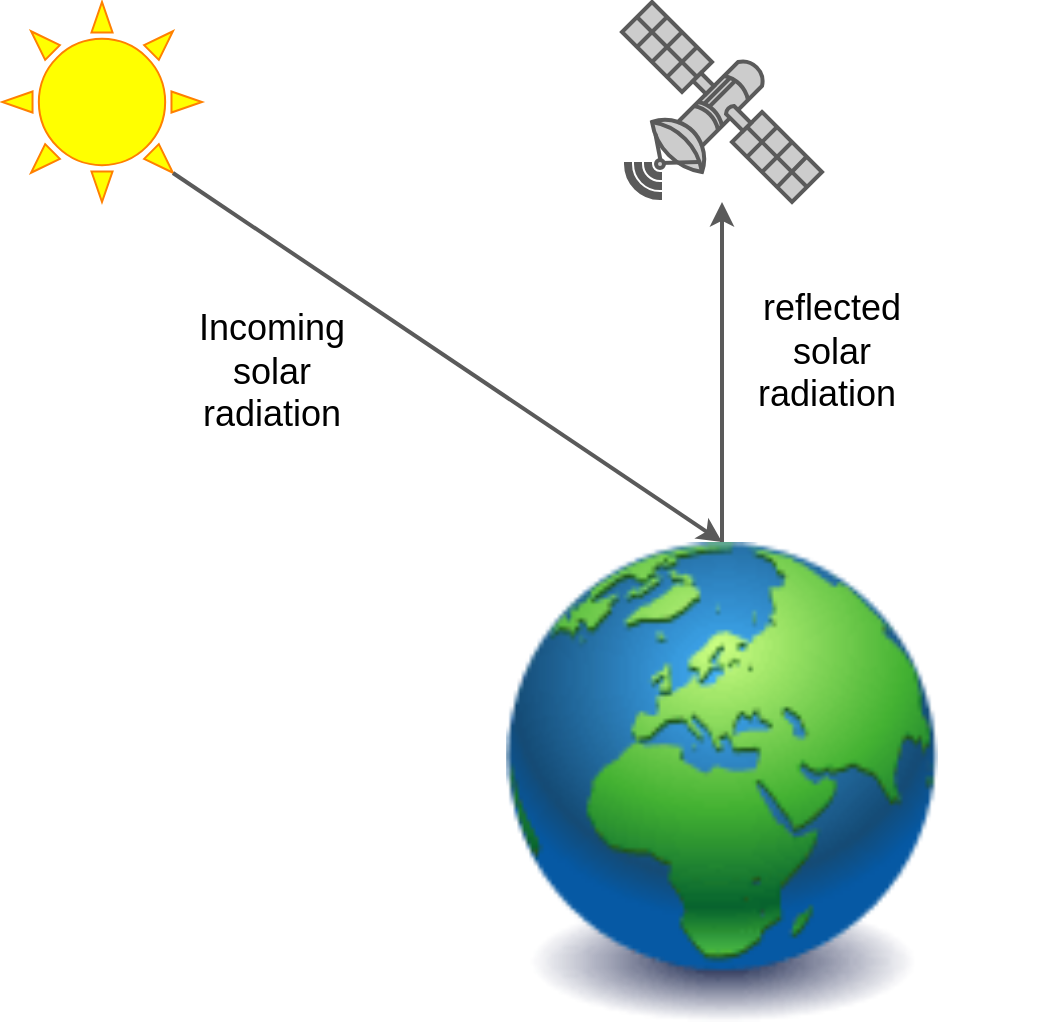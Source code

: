 <mxfile version="14.9.6" type="device"><diagram id="jKhspmA6G1cbqUH2v9-v" name="Page-1"><mxGraphModel dx="932" dy="1731" grid="1" gridSize="10" guides="1" tooltips="1" connect="1" arrows="1" fold="1" page="1" pageScale="1" pageWidth="827" pageHeight="1169" math="0" shadow="0"><root><mxCell id="0"/><mxCell id="1" parent="0"/><mxCell id="MaLN5kP4A2OG82ZmLCWQ-4" value="" style="verticalLabelPosition=bottom;verticalAlign=top;html=1;shape=mxgraph.basic.sun;fillColor=#FFFF00;strokeColor=#FF8000;" vertex="1" parent="1"><mxGeometry x="10" y="-10" width="100" height="100" as="geometry"/></mxCell><mxCell id="MaLN5kP4A2OG82ZmLCWQ-5" value="" style="image;html=1;image=img/lib/clip_art/general/Earth_globe_128x128.png" vertex="1" parent="1"><mxGeometry x="200" y="260" width="340" height="240" as="geometry"/></mxCell><mxCell id="MaLN5kP4A2OG82ZmLCWQ-6" value="" style="fontColor=#0066CC;verticalAlign=top;verticalLabelPosition=bottom;labelPosition=center;align=center;html=1;outlineConnect=0;fillColor=#CCCCCC;gradientColor=none;gradientDirection=north;strokeWidth=2;shape=mxgraph.networks.satellite;strokeColor=#5a5a5a;" vertex="1" parent="1"><mxGeometry x="320" y="-10" width="100" height="100" as="geometry"/></mxCell><mxCell id="MaLN5kP4A2OG82ZmLCWQ-7" value="" style="endArrow=classic;html=1;exitX=0.855;exitY=0.855;exitDx=0;exitDy=0;exitPerimeter=0;entryX=0.5;entryY=0;entryDx=0;entryDy=0;strokeWidth=2;strokeColor=#5a5a5a;" edge="1" parent="1" source="MaLN5kP4A2OG82ZmLCWQ-4" target="MaLN5kP4A2OG82ZmLCWQ-5"><mxGeometry width="50" height="50" relative="1" as="geometry"><mxPoint x="390" y="290" as="sourcePoint"/><mxPoint x="440" y="240" as="targetPoint"/></mxGeometry></mxCell><mxCell id="MaLN5kP4A2OG82ZmLCWQ-8" value="" style="endArrow=classic;html=1;strokeWidth=2;exitX=0.5;exitY=0;exitDx=0;exitDy=0;strokeColor=#5a5a5a;" edge="1" parent="1" source="MaLN5kP4A2OG82ZmLCWQ-5" target="MaLN5kP4A2OG82ZmLCWQ-6"><mxGeometry width="50" height="50" relative="1" as="geometry"><mxPoint x="400" y="280" as="sourcePoint"/><mxPoint x="450" y="230" as="targetPoint"/></mxGeometry></mxCell><mxCell id="MaLN5kP4A2OG82ZmLCWQ-9" value="&lt;font style=&quot;font-size: 18px&quot;&gt;Incoming solar radiation&lt;/font&gt;" style="text;html=1;strokeColor=none;fillColor=none;align=center;verticalAlign=middle;whiteSpace=wrap;rounded=0;" vertex="1" parent="1"><mxGeometry x="90" y="160" width="110" height="30" as="geometry"/></mxCell><mxCell id="MaLN5kP4A2OG82ZmLCWQ-10" value="&lt;font style=&quot;font-size: 18px&quot;&gt;reflected solar radiation&amp;nbsp;&lt;/font&gt;" style="text;html=1;strokeColor=none;fillColor=none;align=center;verticalAlign=middle;whiteSpace=wrap;rounded=0;" vertex="1" parent="1"><mxGeometry x="370" y="150" width="110" height="30" as="geometry"/></mxCell></root></mxGraphModel></diagram></mxfile>